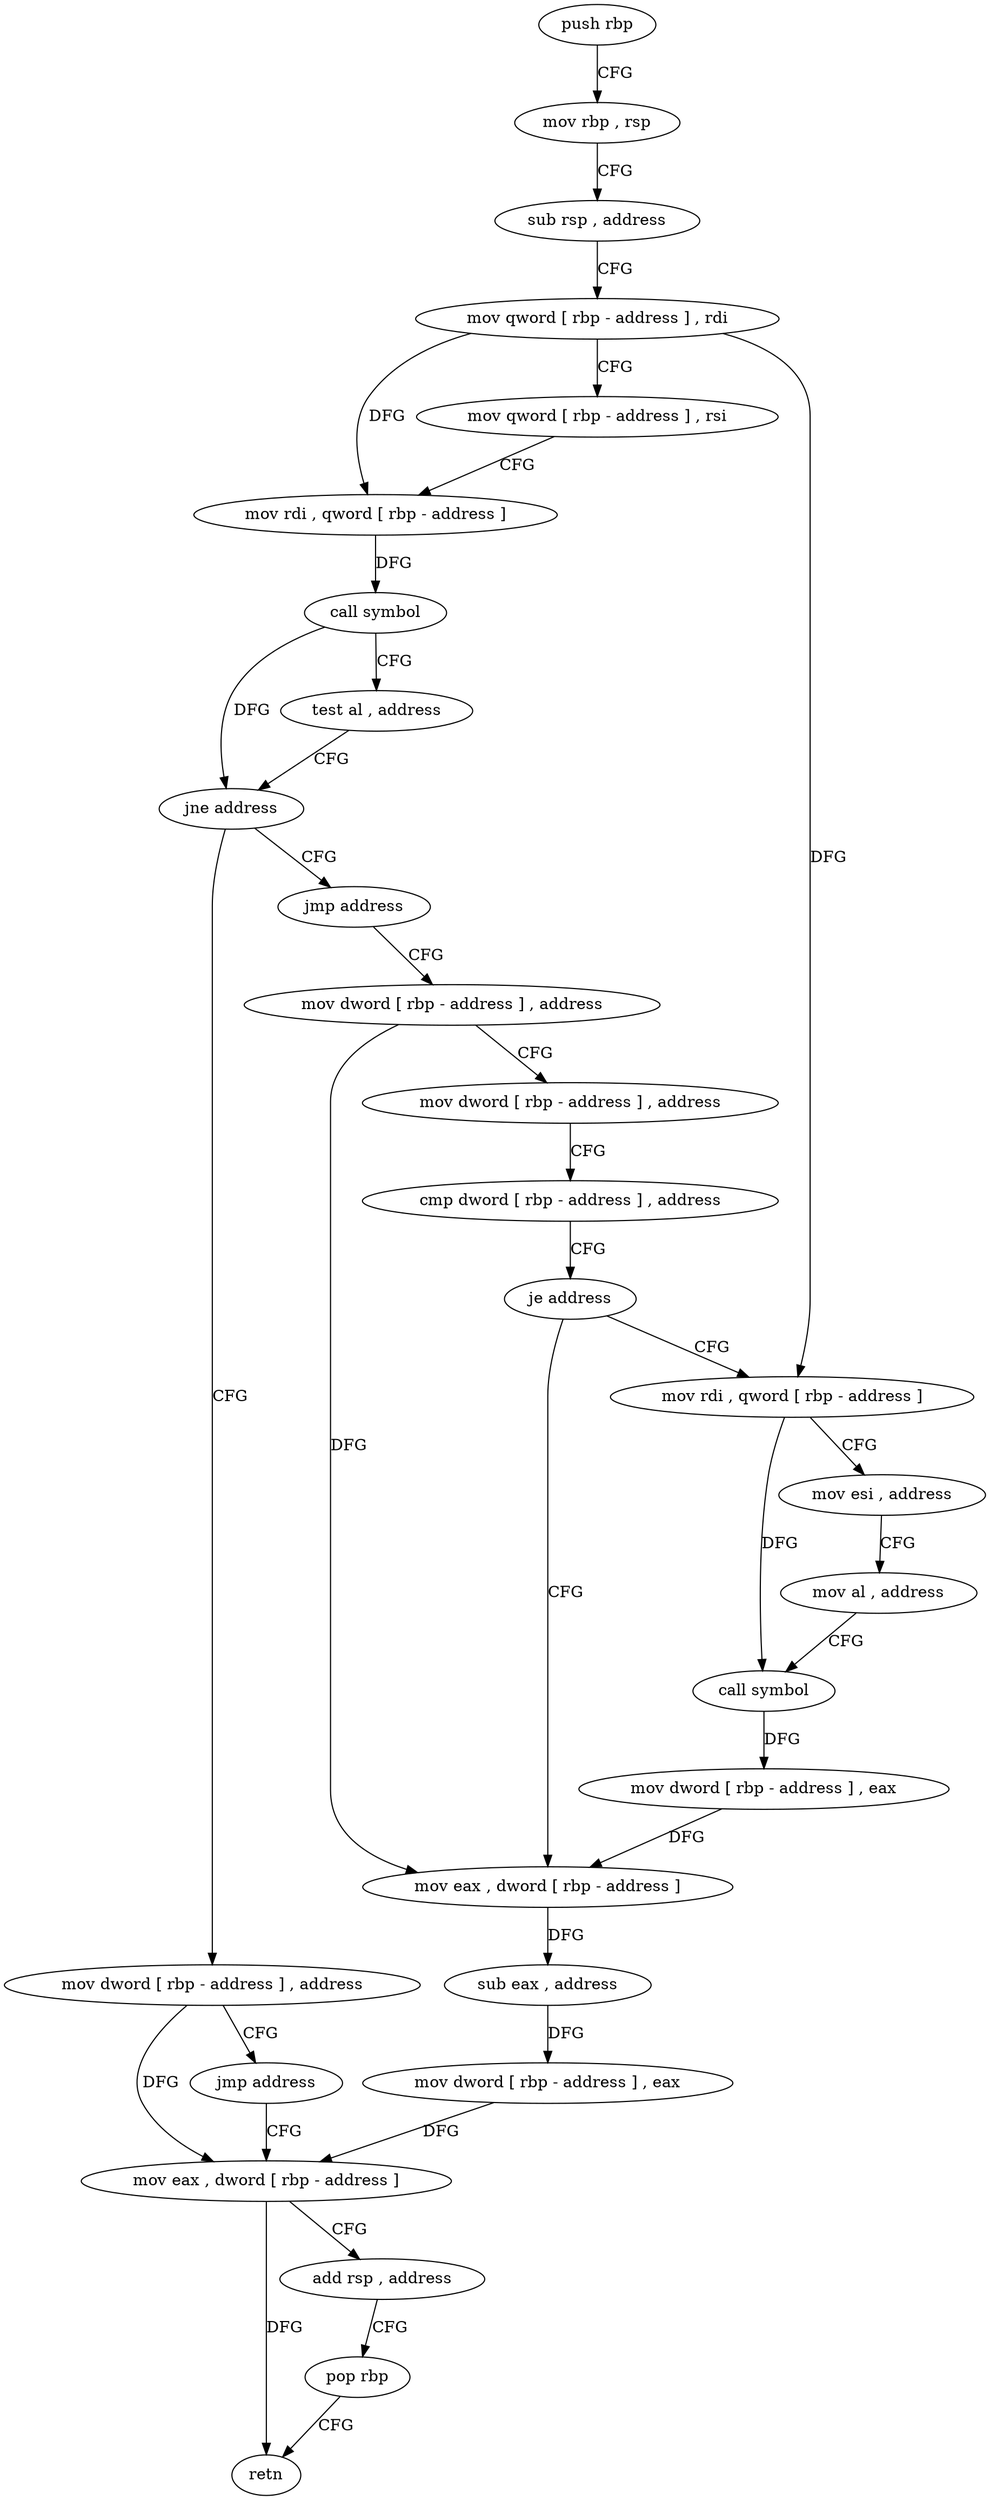 digraph "func" {
"4288016" [label = "push rbp" ]
"4288017" [label = "mov rbp , rsp" ]
"4288020" [label = "sub rsp , address" ]
"4288024" [label = "mov qword [ rbp - address ] , rdi" ]
"4288028" [label = "mov qword [ rbp - address ] , rsi" ]
"4288032" [label = "mov rdi , qword [ rbp - address ]" ]
"4288036" [label = "call symbol" ]
"4288041" [label = "test al , address" ]
"4288043" [label = "jne address" ]
"4288054" [label = "mov dword [ rbp - address ] , address" ]
"4288049" [label = "jmp address" ]
"4288061" [label = "jmp address" ]
"4288118" [label = "mov eax , dword [ rbp - address ]" ]
"4288066" [label = "mov dword [ rbp - address ] , address" ]
"4288121" [label = "add rsp , address" ]
"4288125" [label = "pop rbp" ]
"4288126" [label = "retn" ]
"4288073" [label = "mov dword [ rbp - address ] , address" ]
"4288080" [label = "cmp dword [ rbp - address ] , address" ]
"4288084" [label = "je address" ]
"4288109" [label = "mov eax , dword [ rbp - address ]" ]
"4288090" [label = "mov rdi , qword [ rbp - address ]" ]
"4288112" [label = "sub eax , address" ]
"4288115" [label = "mov dword [ rbp - address ] , eax" ]
"4288094" [label = "mov esi , address" ]
"4288099" [label = "mov al , address" ]
"4288101" [label = "call symbol" ]
"4288106" [label = "mov dword [ rbp - address ] , eax" ]
"4288016" -> "4288017" [ label = "CFG" ]
"4288017" -> "4288020" [ label = "CFG" ]
"4288020" -> "4288024" [ label = "CFG" ]
"4288024" -> "4288028" [ label = "CFG" ]
"4288024" -> "4288032" [ label = "DFG" ]
"4288024" -> "4288090" [ label = "DFG" ]
"4288028" -> "4288032" [ label = "CFG" ]
"4288032" -> "4288036" [ label = "DFG" ]
"4288036" -> "4288041" [ label = "CFG" ]
"4288036" -> "4288043" [ label = "DFG" ]
"4288041" -> "4288043" [ label = "CFG" ]
"4288043" -> "4288054" [ label = "CFG" ]
"4288043" -> "4288049" [ label = "CFG" ]
"4288054" -> "4288061" [ label = "CFG" ]
"4288054" -> "4288118" [ label = "DFG" ]
"4288049" -> "4288066" [ label = "CFG" ]
"4288061" -> "4288118" [ label = "CFG" ]
"4288118" -> "4288121" [ label = "CFG" ]
"4288118" -> "4288126" [ label = "DFG" ]
"4288066" -> "4288073" [ label = "CFG" ]
"4288066" -> "4288109" [ label = "DFG" ]
"4288121" -> "4288125" [ label = "CFG" ]
"4288125" -> "4288126" [ label = "CFG" ]
"4288073" -> "4288080" [ label = "CFG" ]
"4288080" -> "4288084" [ label = "CFG" ]
"4288084" -> "4288109" [ label = "CFG" ]
"4288084" -> "4288090" [ label = "CFG" ]
"4288109" -> "4288112" [ label = "DFG" ]
"4288090" -> "4288094" [ label = "CFG" ]
"4288090" -> "4288101" [ label = "DFG" ]
"4288112" -> "4288115" [ label = "DFG" ]
"4288115" -> "4288118" [ label = "DFG" ]
"4288094" -> "4288099" [ label = "CFG" ]
"4288099" -> "4288101" [ label = "CFG" ]
"4288101" -> "4288106" [ label = "DFG" ]
"4288106" -> "4288109" [ label = "DFG" ]
}
